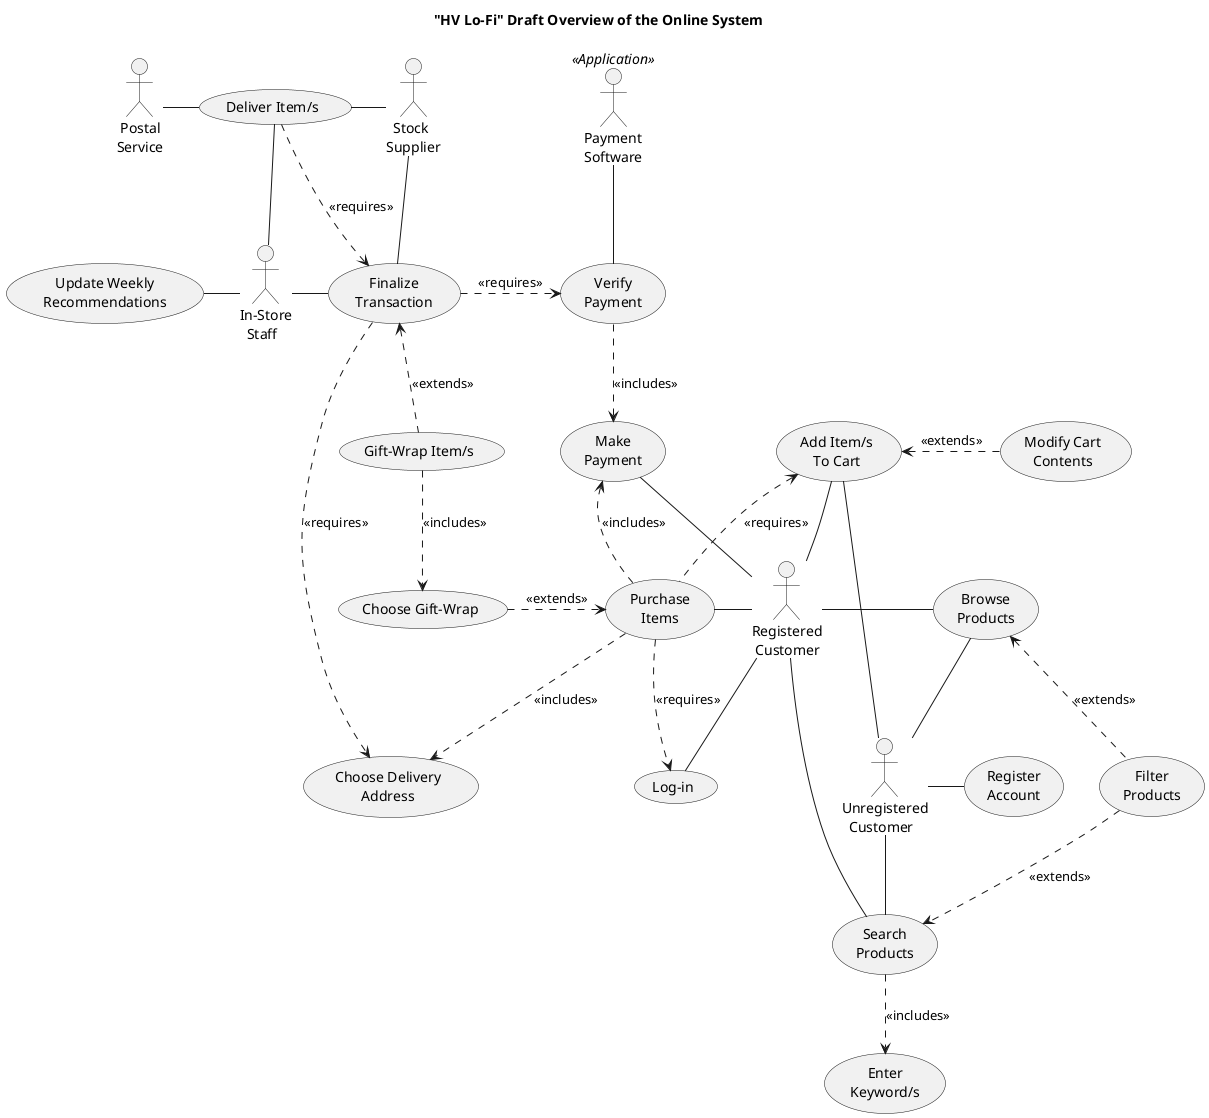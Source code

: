 @startuml Customer_Interaction_HVLoFi

title : "HV Lo-Fi" Draft Overview of the Online System

'actors
:Registered\n Customer: as customer
:Unregistered\n  Customer: as unregCustomer
: Postal\nService: as delivery
:In-Store\n  Staff: as staff
:Payment\nSoftware: as paySoft <<Application>>
:  Stock\nSupplier: as stock

'usecases
(Register\nAccount) as register
(Log-in) as login
(Browse\nProducts) as browse
(Filter\nProducts) as filter
(Search\nProducts) as search
(Enter\nKeyword/s) as text
(Add Item/s\nTo Cart) as add
(Modify Cart\nContents) as mod
(Purchase\nItems) as checkout
(Make\nPayment) as pay
(Verify\nPayment) as verify
(Choose Gift-Wrap) as gift
(Choose Delivery\nAddress) as decideDeliver
(Update Weekly\nRecommendations) as recommend
(Deliver Item/s) as ship
(Finalize\nTransaction) as final
(Gift-Wrap Item/s) as wrap

'Diagram Layout
unregCustomer-right-register
unregCustomer-up-browse
browse<..filter : <<extends>>
unregCustomer--search
unregCustomer-up-add
search<.up.filter : <<extends>>
text<.up.search : <<includes>>
customer-browse
customer-search
customer--login
customer-up-add
add<-right.mod : <<extends>>
checkout-customer
checkout-up.>add : <<requires>>
checkout.>login : <<requires>>
checkout-up.>pay : <<includes>>
pay<.up-verify : <<includes>>
customer-left-pay
paySoft-down-verify
gift.>checkout : <<extends>>
decideDeliver<.up.checkout : <<includes>>
staff-left-recommend
staff-right-final
final<.down.wrap : <<extends>>
final.>verify : <<requires>>
wrap-.>gift : <<includes>>
final.>decideDeliver : <<requires>>
staff-up-ship
ship-left-delivery
ship.>final : <<requires>>
stock-down-final
ship-stock

@enduml